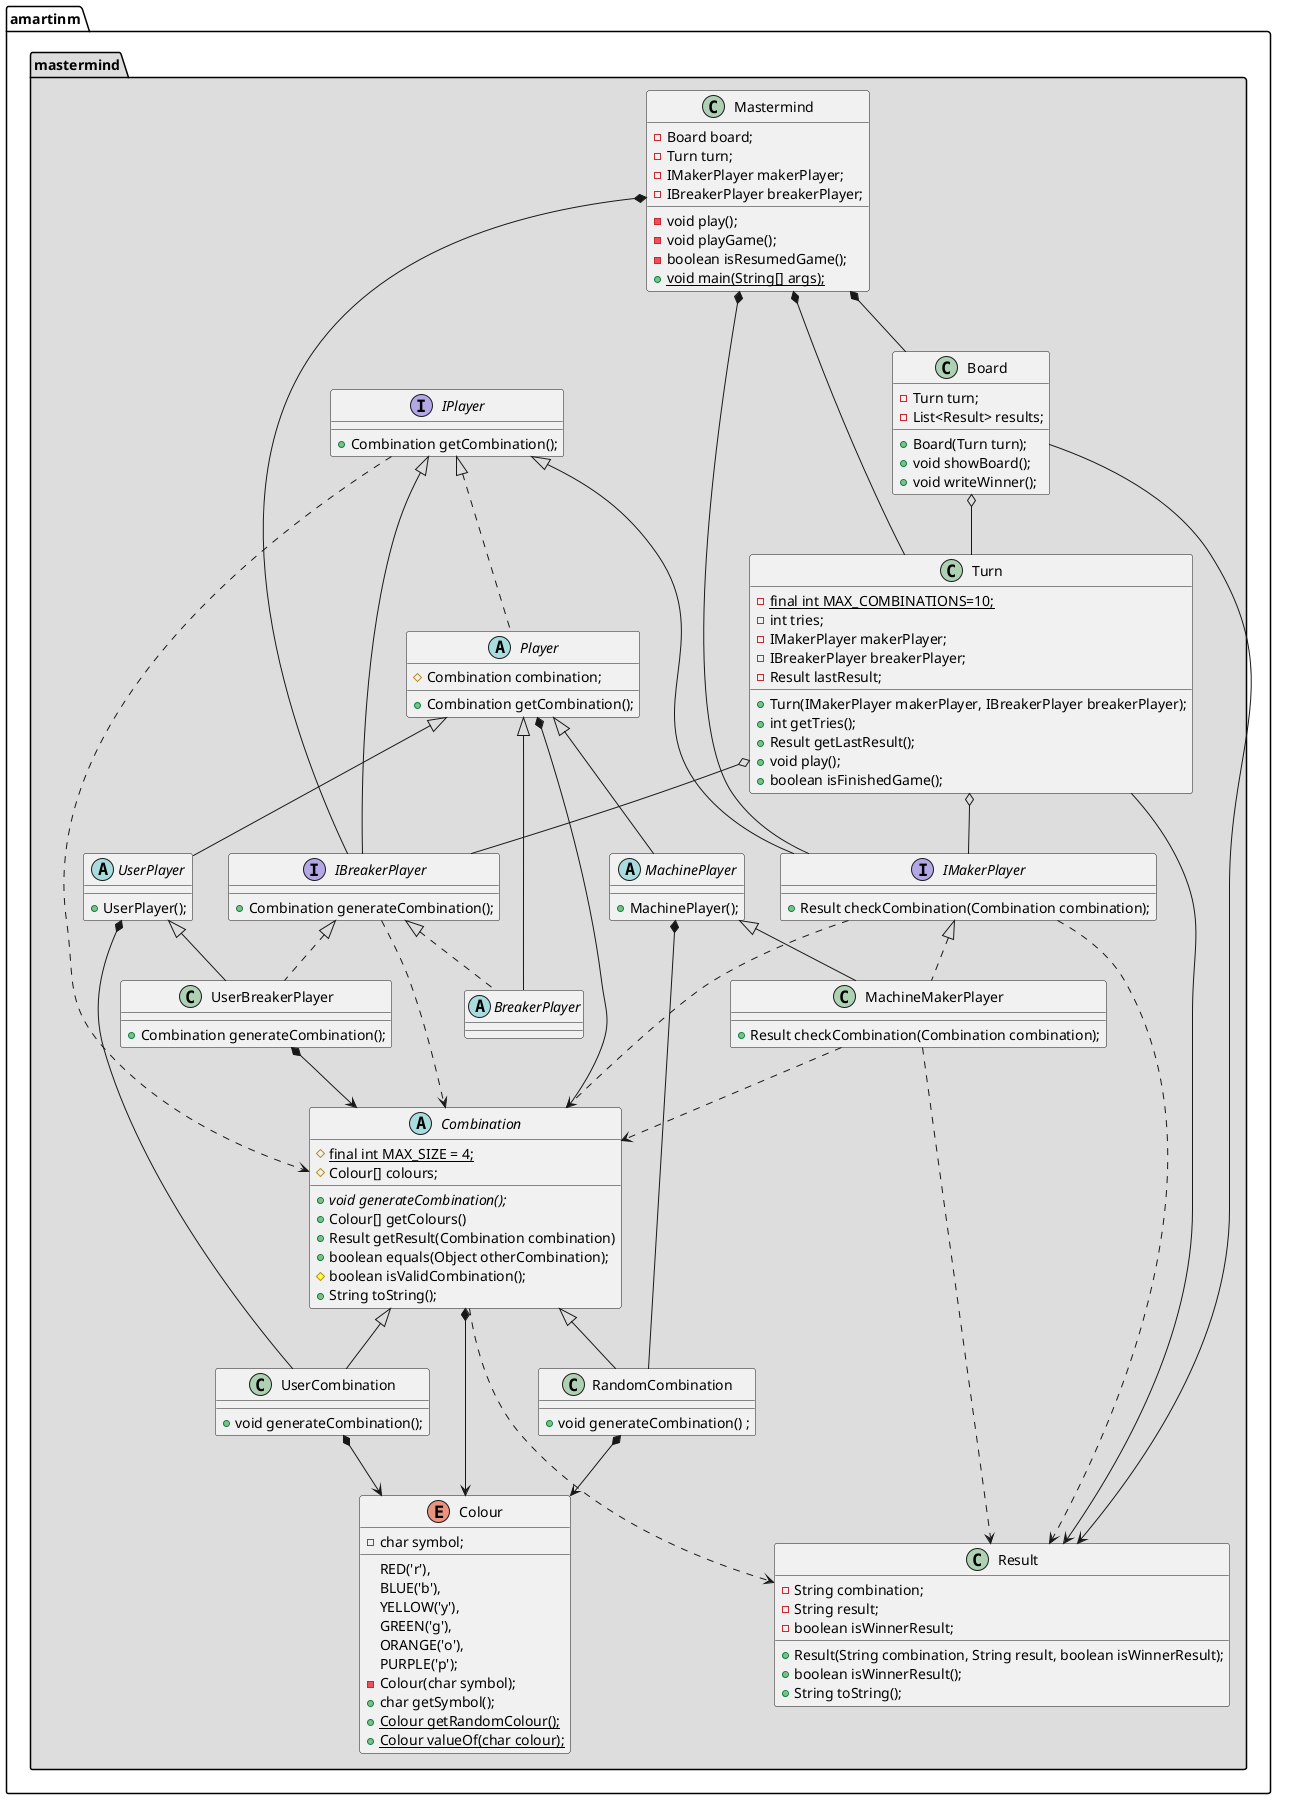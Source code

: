 @startuml
package amartinm.mastermind #DDDDDD {

    class Mastermind {
        - Board board;
        - Turn turn;
        - IMakerPlayer makerPlayer;
        - IBreakerPlayer breakerPlayer;

        - void play();
        - void playGame();
        - boolean isResumedGame();
        + {static} void main(String[] args);
    }

    class Board {
        - Turn turn;
        - List<Result> results;

        + Board(Turn turn);
        + void showBoard();
        + void writeWinner();
    }
    
    class Turn {
    
        - {static} final int MAX_COMBINATIONS=10;
        - int tries;
        - IMakerPlayer makerPlayer;
        - IBreakerPlayer breakerPlayer;
        - Result lastResult;
    
        + Turn(IMakerPlayer makerPlayer, IBreakerPlayer breakerPlayer);
        + int getTries();
        + Result getLastResult();
        + void play();
        + boolean isFinishedGame();
    
    }
    
    class Result {
    
        - String combination;
        - String result;
        - boolean isWinnerResult;
    
        + Result(String combination, String result, boolean isWinnerResult);
        + boolean isWinnerResult();
        + String toString();
    }

    interface IPlayer {
        + Combination getCombination();
    }

    abstract class Player implements IPlayer {
        # Combination combination;

        + Combination getCombination();
    }

    interface IMakerPlayer  extends IPlayer {
        + Result checkCombination(Combination combination);
    }

    interface IBreakerPlayer extends IPlayer {
        + Combination generateCombination();
    }

    abstract class Combination {

        # {static} final int MAX_SIZE = 4;
        # Colour[] colours;

        + {abstract} void generateCombination();
        + Colour[] getColours()
        + Result getResult(Combination combination)
        + boolean equals(Object otherCombination);
        # boolean isValidCombination();
        + String toString();
    }

    enum Colour {
        RED('r'),
        BLUE('b'),
        YELLOW('y'),
        GREEN('g'),
        ORANGE('o'),
        PURPLE('p');

        - char symbol;

        - Colour(char symbol);
        + char getSymbol();
        + {static} Colour getRandomColour();
        + {static} Colour valueOf(char colour);
    }

    class RandomCombination extends Combination {
        + void generateCombination() ;
    }

    class UserCombination extends Combination {
        + void generateCombination();
    }

    abstract class MachinePlayer extends Player {
        + MachinePlayer();
    }

    abstract class UserPlayer extends Player {
        + UserPlayer();
    }

    class MachineMakerPlayer extends MachinePlayer implements IMakerPlayer {
        + Result checkCombination(Combination combination);
    }

    class UserBreakerPlayer extends UserPlayer  implements IBreakerPlayer {
        + Combination generateCombination();
    }

    abstract class BreakerPlayer extends Player implements IBreakerPlayer {}

    Mastermind *-down- Board
    Mastermind *-down- Turn
    Mastermind *-down- IMakerPlayer
    Mastermind *-down- IBreakerPlayer
    
    Board o-down- Turn
    Board -down-> Result

    Turn o-down- IMakerPlayer
    Turn o-down- IBreakerPlayer
    Turn -down-> Result

    IMakerPlayer .down.> Combination
    IMakerPlayer .down.> Result

    IPlayer .down.> Combination

    Player *-down- Combination

    IBreakerPlayer .down.> Combination

    Combination *-down-> Colour
    Combination .down.-> Result

    UserCombination *-down-> Colour
    RandomCombination *-down-> Colour

    MachinePlayer *-down- RandomCombination

    UserPlayer *-down- UserCombination

    MachineMakerPlayer .down.> Result
    MachineMakerPlayer .down.> Combination

    UserBreakerPlayer *-down-> Combination


}

@enduml